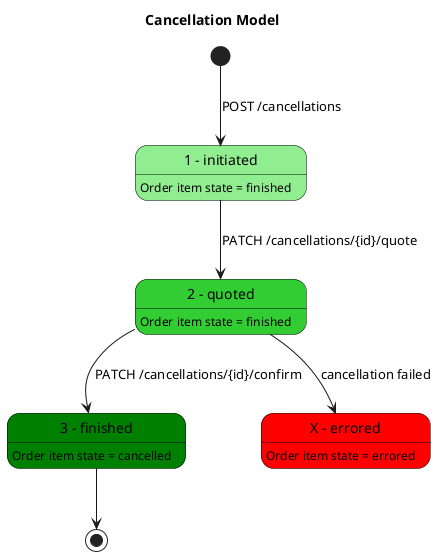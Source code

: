 @startuml

' in order to change this diagram, please got to http://www.planttext.com
skinparam state {
  StartColor Black
  EndColor Black
  BackgroundColor LightYellow
  BackgroundColor<<Initiated>> LightGreen
  BackgroundColor<<Quoted>> LimeGreen
  BackgroundColor<<Confirmed>> Green
  BackgroundColor<<Errored>> Red
  BorderColor Black
  FontName Impact
}
title Cancellation Model
state "1 - initiated" as Initiated<<Initiated>>
Initiated: Order item state = finished
state "2 - quoted" as Quoted <<Quoted>>
Quoted: Order item state = finished
state "3 - finished" as Confirmed <<Confirmed>>
Confirmed: Order item state = cancelled    
state "X - errored" as Errored <<Errored>>
Errored: Order item state = errored    

' non nominal case
Quoted --> Errored : cancellation failed

[*] -down->Initiated: POST /cancellations
Initiated -down-> Quoted : PATCH /cancellations/{id}/quote
Quoted -down-> Confirmed : PATCH /cancellations/{id}/confirm
Confirmed -down-> [*]

@enduml
